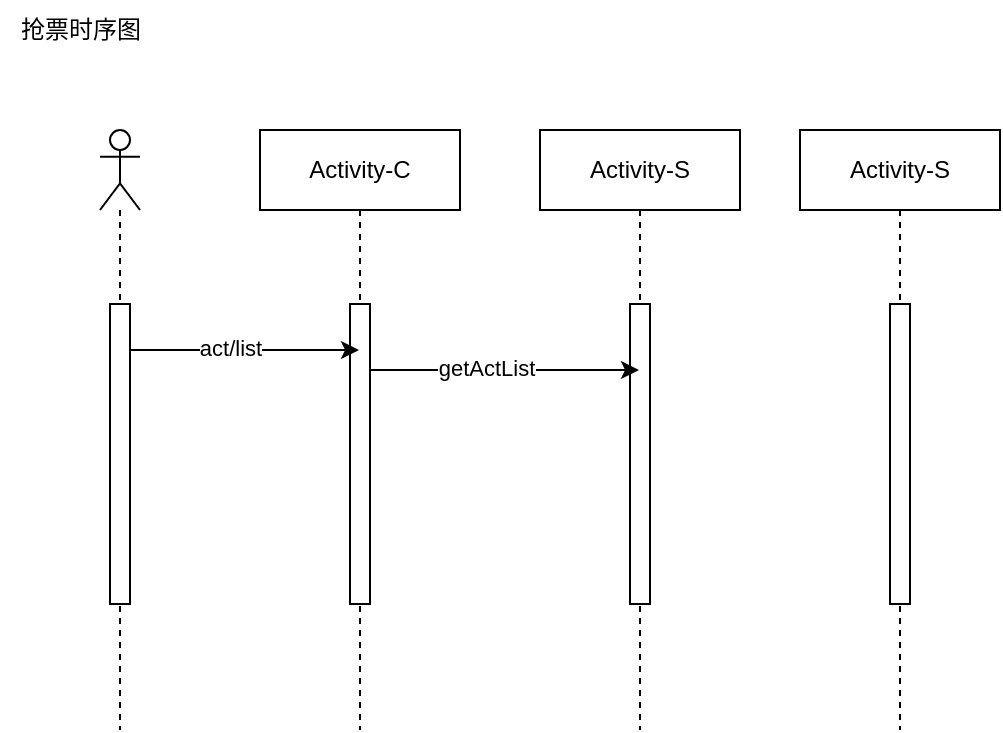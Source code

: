 <mxfile version="21.1.1" type="github">
  <diagram name="第 1 页" id="gNOwmbqEIS3cDF9Uk73I">
    <mxGraphModel dx="1026" dy="586" grid="1" gridSize="10" guides="1" tooltips="1" connect="1" arrows="1" fold="1" page="1" pageScale="1" pageWidth="827" pageHeight="1169" math="0" shadow="0">
      <root>
        <mxCell id="0" />
        <mxCell id="1" parent="0" />
        <mxCell id="vrwwcfRbmtW7SUmxtTt6-11" value="" style="shape=umlLifeline;perimeter=lifelinePerimeter;whiteSpace=wrap;html=1;container=1;dropTarget=0;collapsible=0;recursiveResize=0;outlineConnect=0;portConstraint=eastwest;newEdgeStyle={&quot;edgeStyle&quot;:&quot;elbowEdgeStyle&quot;,&quot;elbow&quot;:&quot;vertical&quot;,&quot;curved&quot;:0,&quot;rounded&quot;:0};participant=umlActor;" vertex="1" parent="1">
          <mxGeometry x="80" y="100" width="20" height="300" as="geometry" />
        </mxCell>
        <mxCell id="vrwwcfRbmtW7SUmxtTt6-9" value="" style="html=1;points=[];perimeter=orthogonalPerimeter;outlineConnect=0;targetShapes=umlLifeline;portConstraint=eastwest;newEdgeStyle={&quot;edgeStyle&quot;:&quot;elbowEdgeStyle&quot;,&quot;elbow&quot;:&quot;vertical&quot;,&quot;curved&quot;:0,&quot;rounded&quot;:0};" vertex="1" parent="vrwwcfRbmtW7SUmxtTt6-11">
          <mxGeometry x="5" y="87" width="10" height="150" as="geometry" />
        </mxCell>
        <mxCell id="vrwwcfRbmtW7SUmxtTt6-15" value="Activity-C" style="shape=umlLifeline;perimeter=lifelinePerimeter;whiteSpace=wrap;html=1;container=1;dropTarget=0;collapsible=0;recursiveResize=0;outlineConnect=0;portConstraint=eastwest;newEdgeStyle={&quot;edgeStyle&quot;:&quot;elbowEdgeStyle&quot;,&quot;elbow&quot;:&quot;vertical&quot;,&quot;curved&quot;:0,&quot;rounded&quot;:0};" vertex="1" parent="1">
          <mxGeometry x="160" y="100" width="100" height="300" as="geometry" />
        </mxCell>
        <mxCell id="vrwwcfRbmtW7SUmxtTt6-16" value="" style="html=1;points=[];perimeter=orthogonalPerimeter;outlineConnect=0;targetShapes=umlLifeline;portConstraint=eastwest;newEdgeStyle={&quot;edgeStyle&quot;:&quot;elbowEdgeStyle&quot;,&quot;elbow&quot;:&quot;vertical&quot;,&quot;curved&quot;:0,&quot;rounded&quot;:0};" vertex="1" parent="vrwwcfRbmtW7SUmxtTt6-15">
          <mxGeometry x="45" y="87" width="10" height="150" as="geometry" />
        </mxCell>
        <mxCell id="vrwwcfRbmtW7SUmxtTt6-23" style="edgeStyle=elbowEdgeStyle;rounded=0;orthogonalLoop=1;jettySize=auto;html=1;elbow=vertical;curved=0;" edge="1" parent="1" source="vrwwcfRbmtW7SUmxtTt6-9" target="vrwwcfRbmtW7SUmxtTt6-15">
          <mxGeometry relative="1" as="geometry">
            <Array as="points">
              <mxPoint x="130" y="210" />
            </Array>
          </mxGeometry>
        </mxCell>
        <mxCell id="vrwwcfRbmtW7SUmxtTt6-24" value="act/list&lt;br&gt;" style="edgeLabel;html=1;align=center;verticalAlign=middle;resizable=0;points=[];" vertex="1" connectable="0" parent="vrwwcfRbmtW7SUmxtTt6-23">
          <mxGeometry x="-0.127" y="1" relative="1" as="geometry">
            <mxPoint as="offset" />
          </mxGeometry>
        </mxCell>
        <mxCell id="vrwwcfRbmtW7SUmxtTt6-25" value="Activity-S" style="shape=umlLifeline;perimeter=lifelinePerimeter;whiteSpace=wrap;html=1;container=1;dropTarget=0;collapsible=0;recursiveResize=0;outlineConnect=0;portConstraint=eastwest;newEdgeStyle={&quot;edgeStyle&quot;:&quot;elbowEdgeStyle&quot;,&quot;elbow&quot;:&quot;vertical&quot;,&quot;curved&quot;:0,&quot;rounded&quot;:0};" vertex="1" parent="1">
          <mxGeometry x="300" y="100" width="100" height="300" as="geometry" />
        </mxCell>
        <mxCell id="vrwwcfRbmtW7SUmxtTt6-26" value="" style="html=1;points=[];perimeter=orthogonalPerimeter;outlineConnect=0;targetShapes=umlLifeline;portConstraint=eastwest;newEdgeStyle={&quot;edgeStyle&quot;:&quot;elbowEdgeStyle&quot;,&quot;elbow&quot;:&quot;vertical&quot;,&quot;curved&quot;:0,&quot;rounded&quot;:0};" vertex="1" parent="vrwwcfRbmtW7SUmxtTt6-25">
          <mxGeometry x="45" y="87" width="10" height="150" as="geometry" />
        </mxCell>
        <mxCell id="vrwwcfRbmtW7SUmxtTt6-27" style="edgeStyle=elbowEdgeStyle;rounded=0;orthogonalLoop=1;jettySize=auto;html=1;elbow=vertical;curved=0;" edge="1" parent="1" source="vrwwcfRbmtW7SUmxtTt6-16" target="vrwwcfRbmtW7SUmxtTt6-25">
          <mxGeometry relative="1" as="geometry">
            <Array as="points">
              <mxPoint x="260" y="220" />
            </Array>
          </mxGeometry>
        </mxCell>
        <mxCell id="vrwwcfRbmtW7SUmxtTt6-28" value="getActList" style="edgeLabel;html=1;align=center;verticalAlign=middle;resizable=0;points=[];" vertex="1" connectable="0" parent="vrwwcfRbmtW7SUmxtTt6-27">
          <mxGeometry x="-0.138" y="1" relative="1" as="geometry">
            <mxPoint as="offset" />
          </mxGeometry>
        </mxCell>
        <mxCell id="vrwwcfRbmtW7SUmxtTt6-29" value="Activity-S" style="shape=umlLifeline;perimeter=lifelinePerimeter;whiteSpace=wrap;html=1;container=1;dropTarget=0;collapsible=0;recursiveResize=0;outlineConnect=0;portConstraint=eastwest;newEdgeStyle={&quot;edgeStyle&quot;:&quot;elbowEdgeStyle&quot;,&quot;elbow&quot;:&quot;vertical&quot;,&quot;curved&quot;:0,&quot;rounded&quot;:0};" vertex="1" parent="1">
          <mxGeometry x="430" y="100" width="100" height="300" as="geometry" />
        </mxCell>
        <mxCell id="vrwwcfRbmtW7SUmxtTt6-30" value="" style="html=1;points=[];perimeter=orthogonalPerimeter;outlineConnect=0;targetShapes=umlLifeline;portConstraint=eastwest;newEdgeStyle={&quot;edgeStyle&quot;:&quot;elbowEdgeStyle&quot;,&quot;elbow&quot;:&quot;vertical&quot;,&quot;curved&quot;:0,&quot;rounded&quot;:0};" vertex="1" parent="vrwwcfRbmtW7SUmxtTt6-29">
          <mxGeometry x="45" y="87" width="10" height="150" as="geometry" />
        </mxCell>
        <mxCell id="vrwwcfRbmtW7SUmxtTt6-31" value="抢票时序图" style="text;html=1;align=center;verticalAlign=middle;resizable=0;points=[];autosize=1;strokeColor=none;fillColor=none;" vertex="1" parent="1">
          <mxGeometry x="30" y="35" width="80" height="30" as="geometry" />
        </mxCell>
      </root>
    </mxGraphModel>
  </diagram>
</mxfile>

